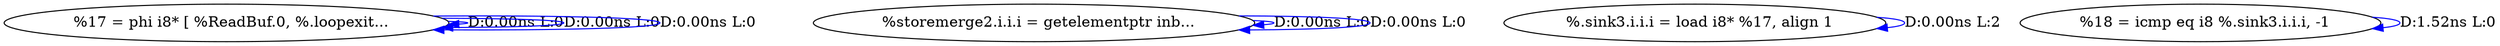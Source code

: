 digraph {
Node0x414e370[label="  %17 = phi i8* [ %ReadBuf.0, %.loopexit..."];
Node0x414e370 -> Node0x414e370[label="D:0.00ns L:0",color=blue];
Node0x414e370 -> Node0x414e370[label="D:0.00ns L:0",color=blue];
Node0x414e370 -> Node0x414e370[label="D:0.00ns L:0",color=blue];
Node0x414e4b0[label="  %storemerge2.i.i.i = getelementptr inb..."];
Node0x414e4b0 -> Node0x414e4b0[label="D:0.00ns L:0",color=blue];
Node0x414e4b0 -> Node0x414e4b0[label="D:0.00ns L:0",color=blue];
Node0x4152910[label="  %.sink3.i.i.i = load i8* %17, align 1"];
Node0x4152910 -> Node0x4152910[label="D:0.00ns L:2",color=blue];
Node0x4152a50[label="  %18 = icmp eq i8 %.sink3.i.i.i, -1"];
Node0x4152a50 -> Node0x4152a50[label="D:1.52ns L:0",color=blue];
}
